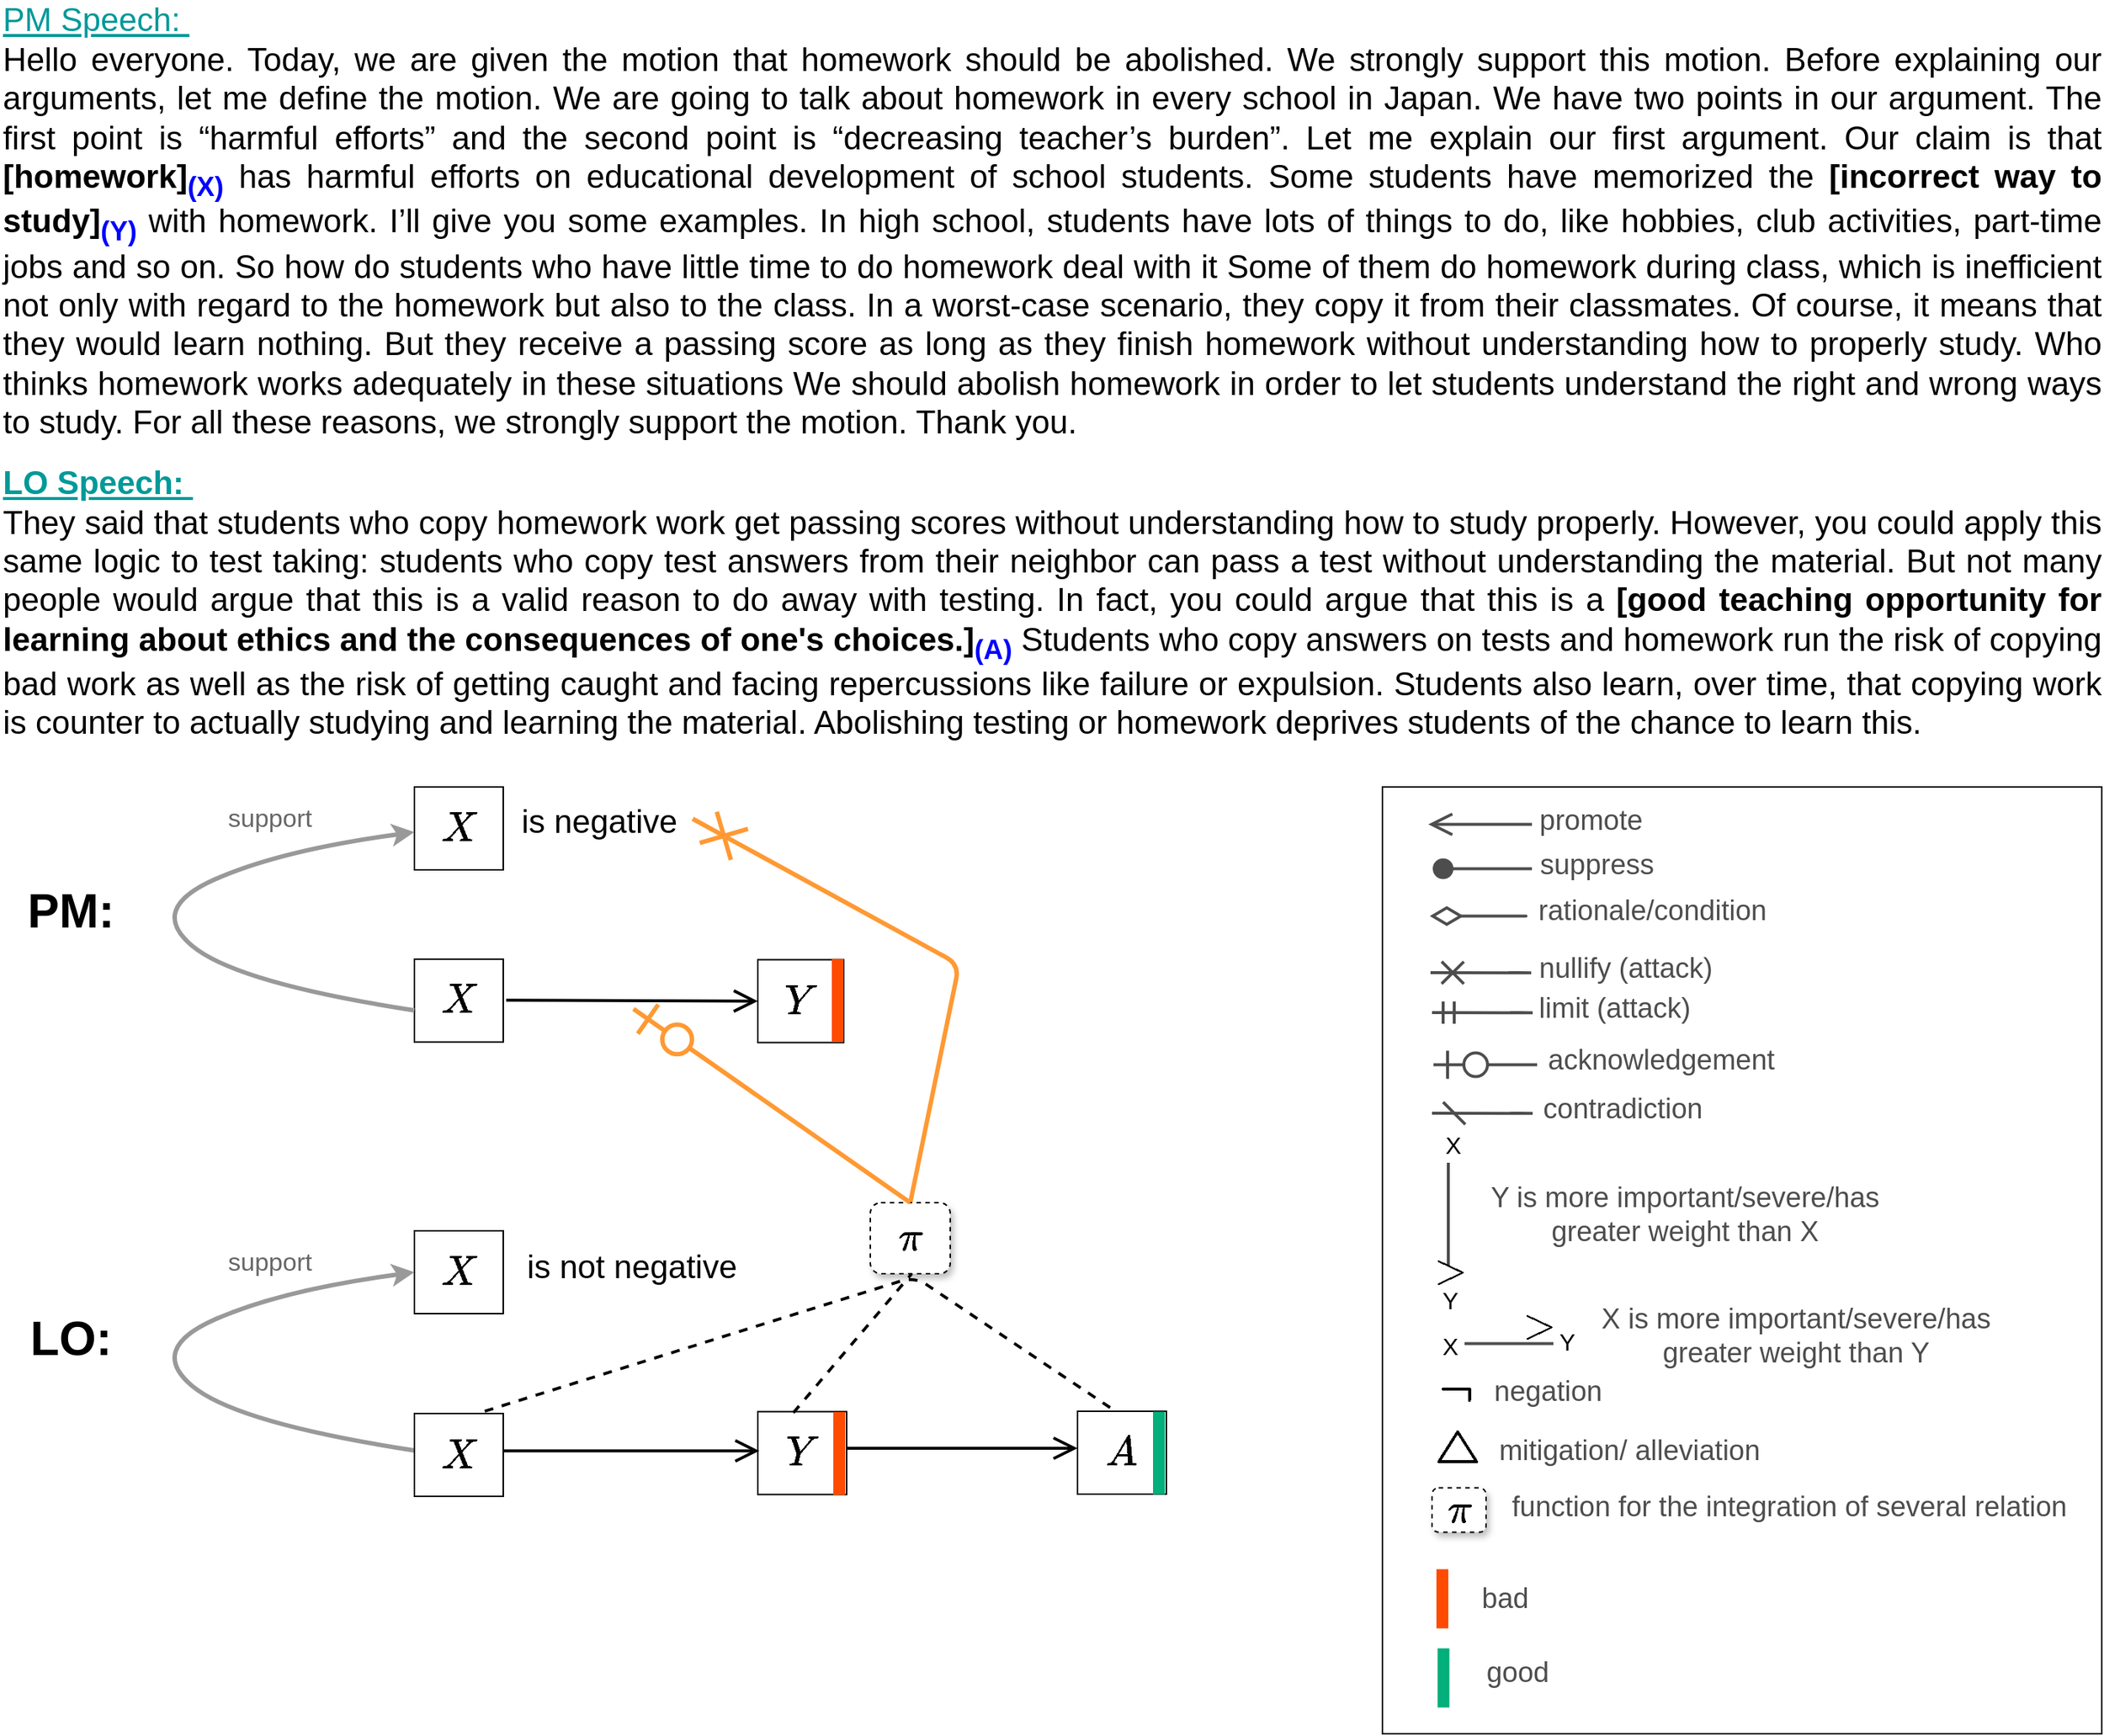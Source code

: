<mxfile version="16.1.2" type="device"><diagram id="NebdKccpn1Tcwdz-Rh-k" name="Page-1"><mxGraphModel dx="1261" dy="2596" grid="1" gridSize="10" guides="1" tooltips="1" connect="1" arrows="1" fold="1" page="1" pageScale="1" pageWidth="1100" pageHeight="1700" math="1" shadow="0"><root><mxCell id="0"/><mxCell id="1" parent="0"/><mxCell id="UqYzVpXplDqsbALxIXjI-1" value="&lt;div style=&quot;text-align: justify ; font-size: 22px&quot;&gt;&lt;font style=&quot;font-size: 22px&quot; color=&quot;#009999&quot;&gt;&lt;u&gt;PM Speech:&amp;nbsp;&lt;/u&gt;&lt;/font&gt;&lt;/div&gt;&lt;div style=&quot;text-align: justify&quot;&gt;&lt;span style=&quot;font-size: 22px&quot;&gt;Hello everyone. Today, we are given the motion that homework should be abolished. We strongly support this motion. Before explaining our arguments, let me define the motion. We are going to talk about homework in every school in Japan. We have two points in our argument. The first point is “harmful efforts” and the second point is “decreasing teacher’s burden”. Let me explain our first argument. Our claim is that &lt;b&gt;[homework]&lt;sub&gt;&lt;font color=&quot;#0000ff&quot;&gt;(X)&lt;/font&gt;&lt;/sub&gt;&lt;/b&gt; has harmful efforts on educational development of school students. Some students have memorized the &lt;b&gt;[incorrect way to study]&lt;sub&gt;&lt;font color=&quot;#0000ff&quot;&gt;(Y)&lt;/font&gt;&lt;/sub&gt;&lt;/b&gt; with homework. I’ll give you some examples. In high school, students have lots of things to do, like hobbies, club activities, part-time jobs and so on. So how do students who have little time to do homework deal with it Some of them do homework during class, which is inefficient not only with regard to the homework but also to the class. In a worst-case scenario, they copy it from their classmates. Of course, it means that they would learn nothing. But they receive a passing score as long as they finish homework without understanding how to properly study. Who thinks homework works adequately in these situations We should abolish homework in order to let students understand the right and wrong ways to study. For all these reasons, we strongly support the motion. Thank you.&lt;/span&gt;&lt;br&gt;&lt;/div&gt;" style="text;html=1;strokeColor=none;fillColor=none;align=left;verticalAlign=middle;whiteSpace=wrap;rounded=0;" parent="1" vertex="1"><mxGeometry x="592" y="-22" width="1420" height="300" as="geometry"/></mxCell><mxCell id="UqYzVpXplDqsbALxIXjI-18" value="&lt;font size=&quot;1&quot;&gt;&lt;b style=&quot;font-size: 32px&quot;&gt;PM:&lt;/b&gt;&lt;/font&gt;" style="text;html=1;strokeColor=none;fillColor=none;align=center;verticalAlign=middle;whiteSpace=wrap;rounded=0;" parent="1" vertex="1"><mxGeometry x="600" y="574" width="80" height="40" as="geometry"/></mxCell><mxCell id="UqYzVpXplDqsbALxIXjI-19" value="&lt;font size=&quot;1&quot;&gt;&lt;b style=&quot;font-size: 32px&quot;&gt;LO:&lt;/b&gt;&lt;/font&gt;" style="text;html=1;strokeColor=none;fillColor=none;align=center;verticalAlign=middle;whiteSpace=wrap;rounded=0;" parent="1" vertex="1"><mxGeometry x="600" y="862.75" width="80" height="40" as="geometry"/></mxCell><mxCell id="UqYzVpXplDqsbALxIXjI-66" value="&lt;font style=&quot;font-size: 24px&quot;&gt;$$X$$&lt;/font&gt;" style="whiteSpace=wrap;html=1;align=center;" parent="1" vertex="1"><mxGeometry x="872" y="510" width="60" height="56" as="geometry"/></mxCell><mxCell id="UqYzVpXplDqsbALxIXjI-67" value="&lt;font style=&quot;font-size: 22px&quot;&gt;is negative&lt;/font&gt;" style="text;html=1;strokeColor=none;fillColor=none;align=center;verticalAlign=middle;whiteSpace=wrap;rounded=0;" parent="1" vertex="1"><mxGeometry x="942" y="516.5" width="110" height="35" as="geometry"/></mxCell><mxCell id="UqYzVpXplDqsbALxIXjI-78" value="&lt;font style=&quot;font-size: 17px&quot; color=&quot;#666666&quot;&gt;support&lt;/font&gt;" style="text;html=1;fillColor=none;align=center;verticalAlign=middle;whiteSpace=wrap;rounded=0;rotation=0;" parent="1" vertex="1"><mxGeometry x="742" y="516.5" width="65" height="30" as="geometry"/></mxCell><mxCell id="UqYzVpXplDqsbALxIXjI-79" value="&lt;font style=&quot;font-size: 24px&quot;&gt;$$X$$&lt;/font&gt;" style="whiteSpace=wrap;html=1;align=center;" parent="1" vertex="1"><mxGeometry x="872" y="810" width="60" height="56" as="geometry"/></mxCell><mxCell id="UqYzVpXplDqsbALxIXjI-80" value="&lt;font style=&quot;font-size: 22px&quot;&gt;is not negative&lt;/font&gt;" style="text;html=1;strokeColor=none;fillColor=none;align=center;verticalAlign=middle;whiteSpace=wrap;rounded=0;" parent="1" vertex="1"><mxGeometry x="940" y="817.5" width="158" height="35" as="geometry"/></mxCell><mxCell id="UqYzVpXplDqsbALxIXjI-85" value="" style="curved=1;endArrow=classic;html=1;strokeWidth=3;exitX=0;exitY=0.5;exitDx=0;exitDy=0;entryX=0;entryY=0.5;entryDx=0;entryDy=0;strokeColor=#999999;" parent="1" target="UqYzVpXplDqsbALxIXjI-79" edge="1"><mxGeometry width="50" height="50" relative="1" as="geometry"><mxPoint x="872" y="958.5" as="sourcePoint"/><mxPoint x="642" y="910.0" as="targetPoint"/><Array as="points"><mxPoint x="752" y="940"/><mxPoint x="692" y="890.0"/><mxPoint x="782" y="850"/></Array></mxGeometry></mxCell><mxCell id="UqYzVpXplDqsbALxIXjI-86" value="&lt;font style=&quot;font-size: 17px&quot; color=&quot;#666666&quot;&gt;support&lt;/font&gt;" style="text;html=1;fillColor=none;align=center;verticalAlign=middle;whiteSpace=wrap;rounded=0;rotation=0;" parent="1" vertex="1"><mxGeometry x="742" y="816.5" width="65" height="30" as="geometry"/></mxCell><mxCell id="TlyaoN2gSQJr0GqYaBix-1" value="&lt;div style=&quot;text-align: justify ; font-size: 22px&quot;&gt;&lt;font style=&quot;font-size: 22px&quot; color=&quot;#009999&quot;&gt;&lt;b&gt;&lt;u&gt;LO Speech:&amp;nbsp;&lt;/u&gt;&lt;/b&gt;&lt;/font&gt;&lt;/div&gt;&lt;div style=&quot;text-align: justify&quot;&gt;&lt;span style=&quot;font-size: 22px&quot;&gt;They said that students who copy homework work get passing scores without understanding how to study properly. However, you could apply this same logic to test taking: students who copy test answers from their neighbor can pass a test without understanding the material. But not many people would argue that this is a valid reason to do away with testing. In fact, you could argue that this is a &lt;b&gt;[good teaching opportunity for learning about ethics and the consequences of one's choices.]&lt;sub&gt;&lt;font color=&quot;#0000ff&quot;&gt;(A)&lt;/font&gt;&lt;/sub&gt;&lt;/b&gt; Students who copy answers on tests and homework run the risk of copying bad work as well as the risk of getting caught and facing repercussions like failure or expulsion. Students also learn, over time, that copying work is counter to actually studying and learning the material. Abolishing testing or homework deprives students of the chance to learn this.&lt;/span&gt;&lt;br&gt;&lt;/div&gt;" style="text;html=1;strokeColor=none;fillColor=none;align=left;verticalAlign=middle;whiteSpace=wrap;rounded=0;" parent="1" vertex="1"><mxGeometry x="592" y="291" width="1420" height="190" as="geometry"/></mxCell><mxCell id="zVyg_gZ9mH3cBOG2_dau-1" value="&lt;span style=&quot;font-size: 24px&quot;&gt;$$X$$&lt;/span&gt;" style="whiteSpace=wrap;html=1;align=center;" parent="1" vertex="1"><mxGeometry x="872" y="933.5" width="60" height="56" as="geometry"/></mxCell><mxCell id="zVyg_gZ9mH3cBOG2_dau-2" value="&lt;font style=&quot;font-size: 24px&quot;&gt;$$Y$$&lt;/font&gt;" style="whiteSpace=wrap;html=1;align=center;" parent="1" vertex="1"><mxGeometry x="1104" y="932.25" width="60" height="56" as="geometry"/></mxCell><mxCell id="a3201PuDjMksrVRd_3H--1" value="" style="endArrow=open;html=1;fontColor=#666666;endSize=12;entryX=0;entryY=0.5;entryDx=0;entryDy=0;endFill=0;strokeWidth=2;" parent="1" edge="1"><mxGeometry width="50" height="50" relative="1" as="geometry"><mxPoint x="932" y="958.75" as="sourcePoint"/><mxPoint x="1105" y="958.75" as="targetPoint"/></mxGeometry></mxCell><mxCell id="a3201PuDjMksrVRd_3H--5" value="" style="whiteSpace=wrap;html=1;fontColor=#666666;strokeColor=none;fillColor=#FF4B00;" parent="1" vertex="1"><mxGeometry x="1155" y="932.5" width="8" height="56" as="geometry"/></mxCell><mxCell id="a3201PuDjMksrVRd_3H--9" value="&lt;span style=&quot;font-size: 24px&quot;&gt;$$X$$&lt;/span&gt;" style="whiteSpace=wrap;html=1;align=center;" parent="1" vertex="1"><mxGeometry x="872" y="626.38" width="60" height="56" as="geometry"/></mxCell><mxCell id="a3201PuDjMksrVRd_3H--10" value="&lt;font style=&quot;font-size: 24px&quot;&gt;$$Y$$&lt;/font&gt;" style="whiteSpace=wrap;html=1;align=center;" parent="1" vertex="1"><mxGeometry x="1104" y="626.75" width="58" height="56" as="geometry"/></mxCell><mxCell id="a3201PuDjMksrVRd_3H--11" value="" style="whiteSpace=wrap;html=1;fontColor=#666666;strokeColor=none;fillColor=#FF4B00;" parent="1" vertex="1"><mxGeometry x="1154" y="626.25" width="8" height="56" as="geometry"/></mxCell><mxCell id="a3201PuDjMksrVRd_3H--12" value="" style="endArrow=open;html=1;fontColor=#666666;endSize=12;entryX=0;entryY=0.5;entryDx=0;entryDy=0;endFill=0;strokeWidth=2;exitX=1;exitY=0.5;exitDx=0;exitDy=0;" parent="1" target="a3201PuDjMksrVRd_3H--10" edge="1"><mxGeometry width="50" height="50" relative="1" as="geometry"><mxPoint x="934" y="654.08" as="sourcePoint"/><mxPoint x="1100" y="654.33" as="targetPoint"/></mxGeometry></mxCell><mxCell id="hndT9x4nRhEQMueXy8tr-1" value="" style="curved=1;endArrow=classic;html=1;strokeWidth=3;exitX=0;exitY=0.5;exitDx=0;exitDy=0;entryX=0;entryY=0.5;entryDx=0;entryDy=0;strokeColor=#999999;" parent="1" edge="1"><mxGeometry width="50" height="50" relative="1" as="geometry"><mxPoint x="872" y="661" as="sourcePoint"/><mxPoint x="872" y="540.5" as="targetPoint"/><Array as="points"><mxPoint x="752" y="642.5"/><mxPoint x="692" y="592.5"/><mxPoint x="782" y="552.5"/></Array></mxGeometry></mxCell><mxCell id="hndT9x4nRhEQMueXy8tr-4" value="" style="endArrow=none;html=1;endSize=0;strokeWidth=3;startArrow=cross;startFill=0;startSize=20;strokeColor=#FF9933;entryX=0.5;entryY=0;entryDx=0;entryDy=0;" parent="1" target="uxArnjOWM-Cs2hUMUs9b-4" edge="1"><mxGeometry width="50" height="50" relative="1" as="geometry"><mxPoint x="1060" y="531.5" as="sourcePoint"/><mxPoint x="1094" y="831.5" as="targetPoint"/><Array as="points"><mxPoint x="1240" y="630"/></Array></mxGeometry></mxCell><mxCell id="uxArnjOWM-Cs2hUMUs9b-1" value="&lt;font style=&quot;font-size: 24px&quot;&gt;$$A$$&lt;/font&gt;" style="whiteSpace=wrap;html=1;align=center;" parent="1" vertex="1"><mxGeometry x="1320" y="932" width="60" height="56" as="geometry"/></mxCell><mxCell id="uxArnjOWM-Cs2hUMUs9b-2" value="" style="whiteSpace=wrap;html=1;fontColor=#666666;strokeColor=none;fillColor=#03AF7A;" parent="1" vertex="1"><mxGeometry x="1371" y="932.25" width="8" height="56" as="geometry"/></mxCell><mxCell id="uxArnjOWM-Cs2hUMUs9b-3" value="" style="endArrow=open;html=1;fontColor=#666666;endSize=12;endFill=0;strokeWidth=2;" parent="1" edge="1"><mxGeometry width="50" height="50" relative="1" as="geometry"><mxPoint x="1164" y="957" as="sourcePoint"/><mxPoint x="1320" y="957" as="targetPoint"/></mxGeometry></mxCell><mxCell id="uxArnjOWM-Cs2hUMUs9b-4" value="&lt;font style=&quot;font-size: 24px&quot;&gt;$$\pi$$&lt;/font&gt;" style="whiteSpace=wrap;html=1;dashed=1;perimeterSpacing=0;shadow=1;align=center;rounded=1;" parent="1" vertex="1"><mxGeometry x="1180" y="791" width="54" height="48" as="geometry"/></mxCell><mxCell id="uxArnjOWM-Cs2hUMUs9b-5" value="" style="endArrow=none;html=1;fontColor=#666666;endSize=12;strokeColor=#000000;dashed=1;strokeWidth=2;endFill=0;exitX=0.5;exitY=0;exitDx=0;exitDy=0;entryX=0.75;entryY=0;entryDx=0;entryDy=0;" parent="1" edge="1"><mxGeometry width="50" height="50" relative="1" as="geometry"><mxPoint x="1342" y="929.5" as="sourcePoint"/><mxPoint x="917" y="932.75" as="targetPoint"/><Array as="points"><mxPoint x="1210" y="841"/></Array></mxGeometry></mxCell><mxCell id="uxArnjOWM-Cs2hUMUs9b-6" value="" style="endArrow=none;html=1;strokeWidth=2;exitX=0.5;exitY=0;exitDx=0;exitDy=0;dashed=1;" parent="1" edge="1"><mxGeometry width="50" height="50" relative="1" as="geometry"><mxPoint x="1128" y="933.0" as="sourcePoint"/><mxPoint x="1208" y="839.0" as="targetPoint"/></mxGeometry></mxCell><mxCell id="uxArnjOWM-Cs2hUMUs9b-7" value="" style="endArrow=none;html=1;endSize=0;strokeWidth=3;startArrow=ERzeroToOne;startFill=1;startSize=20;strokeColor=#FF9933;entryX=0.5;entryY=0;entryDx=0;entryDy=0;" parent="1" target="uxArnjOWM-Cs2hUMUs9b-4" edge="1"><mxGeometry width="50" height="50" relative="1" as="geometry"><mxPoint x="1020" y="660" as="sourcePoint"/><mxPoint x="1040" y="950" as="targetPoint"/><Array as="points"/></mxGeometry></mxCell><mxCell id="Y57tJFWXpe-ROzWeWdU_-1" value="" style="rounded=0;whiteSpace=wrap;html=1;glass=0;sketch=0;strokeColor=default;fillColor=none;" vertex="1" parent="1"><mxGeometry x="1526" y="510" width="486" height="640" as="geometry"/></mxCell><mxCell id="Y57tJFWXpe-ROzWeWdU_-2" value="" style="endArrow=ERzeroToOne;html=1;endFill=1;endSize=16;strokeWidth=2;strokeColor=#4D4D4D;" edge="1" parent="1"><mxGeometry width="50" height="50" relative="1" as="geometry"><mxPoint x="1630.5" y="697.75" as="sourcePoint"/><mxPoint x="1560.5" y="697.75" as="targetPoint"/></mxGeometry></mxCell><mxCell id="Y57tJFWXpe-ROzWeWdU_-3" value="" style="endArrow=none;html=1;endSize=16;strokeWidth=2;strokeColor=#4D4D4D;" edge="1" parent="1"><mxGeometry width="50" height="50" relative="1" as="geometry"><mxPoint x="1570.5" y="834.0" as="sourcePoint"/><mxPoint x="1570.5" y="764.0" as="targetPoint"/></mxGeometry></mxCell><mxCell id="Y57tJFWXpe-ROzWeWdU_-4" value="&lt;span style=&quot;font-size: 24px&quot;&gt;&lt;font style=&quot;font-size: 24px&quot;&gt;$$&amp;gt;$$&lt;/font&gt;&lt;/span&gt;" style="text;html=1;strokeColor=none;fillColor=none;align=center;verticalAlign=middle;whiteSpace=wrap;rounded=0;fontSize=24;fontStyle=1;horizontal=1;" vertex="1" parent="1"><mxGeometry x="1551.5" y="827" width="40" height="20" as="geometry"/></mxCell><mxCell id="Y57tJFWXpe-ROzWeWdU_-5" value="&lt;span style=&quot;font-size: 19px&quot;&gt;Y is more important/severe/has greater weight than X&lt;/span&gt;" style="text;html=1;strokeColor=none;fillColor=none;align=center;verticalAlign=middle;whiteSpace=wrap;rounded=0;fontColor=#4D4D4D;" vertex="1" parent="1"><mxGeometry x="1582.5" y="774" width="294.5" height="50" as="geometry"/></mxCell><mxCell id="Y57tJFWXpe-ROzWeWdU_-6" value="&lt;font style=&quot;font-size: 16px&quot;&gt;X&lt;/font&gt;" style="text;html=1;strokeColor=none;fillColor=none;align=center;verticalAlign=middle;whiteSpace=wrap;rounded=0;fontSize=14;" vertex="1" parent="1"><mxGeometry x="1553.5" y="741.75" width="40" height="20" as="geometry"/></mxCell><mxCell id="Y57tJFWXpe-ROzWeWdU_-7" value="&lt;font style=&quot;font-size: 16px&quot;&gt;Y&lt;/font&gt;" style="text;html=1;strokeColor=none;fillColor=none;align=center;verticalAlign=middle;whiteSpace=wrap;rounded=0;fontSize=14;" vertex="1" parent="1"><mxGeometry x="1551.5" y="847" width="40" height="20" as="geometry"/></mxCell><mxCell id="Y57tJFWXpe-ROzWeWdU_-8" value="" style="endArrow=none;html=1;endSize=0;strokeWidth=2;startArrow=cross;startFill=0;startSize=12;strokeColor=#4D4D4D;" edge="1" parent="1"><mxGeometry width="50" height="50" relative="1" as="geometry"><mxPoint x="1558.5" y="635.5" as="sourcePoint"/><mxPoint x="1626.5" y="635.62" as="targetPoint"/><Array as="points"><mxPoint x="1626.5" y="635.62"/><mxPoint x="1608.5" y="635.5"/></Array></mxGeometry></mxCell><mxCell id="Y57tJFWXpe-ROzWeWdU_-9" value="&lt;font style=&quot;font-size: 19px&quot;&gt;nullify (attack)&lt;/font&gt;" style="text;html=1;strokeColor=none;fillColor=none;align=center;verticalAlign=middle;whiteSpace=wrap;rounded=0;fontColor=#4D4D4D;" vertex="1" parent="1"><mxGeometry x="1620.5" y="615.75" width="138.5" height="34" as="geometry"/></mxCell><mxCell id="Y57tJFWXpe-ROzWeWdU_-10" value="" style="endArrow=open;html=1;fontColor=#666666;endSize=12;endFill=0;strokeWidth=2;strokeColor=#4D4D4D;" edge="1" parent="1"><mxGeometry width="50" height="50" relative="1" as="geometry"><mxPoint x="1627" y="535.25" as="sourcePoint"/><mxPoint x="1557" y="535.25" as="targetPoint"/></mxGeometry></mxCell><mxCell id="Y57tJFWXpe-ROzWeWdU_-11" value="&lt;span style=&quot;font-size: 19px&quot;&gt;promote&lt;/span&gt;" style="text;html=1;strokeColor=none;fillColor=none;align=center;verticalAlign=middle;whiteSpace=wrap;rounded=0;fontColor=#4D4D4D;" vertex="1" parent="1"><mxGeometry x="1627" y="516.25" width="80" height="34" as="geometry"/></mxCell><mxCell id="Y57tJFWXpe-ROzWeWdU_-12" value="" style="endArrow=oval;html=1;fontColor=#666666;endSize=12;endFill=1;strokeWidth=2;strokeColor=#4D4D4D;" edge="1" parent="1"><mxGeometry width="50" height="50" relative="1" as="geometry"><mxPoint x="1627" y="565.25" as="sourcePoint"/><mxPoint x="1567" y="565.25" as="targetPoint"/></mxGeometry></mxCell><mxCell id="Y57tJFWXpe-ROzWeWdU_-13" value="&lt;span style=&quot;font-size: 19px&quot;&gt;suppress&lt;/span&gt;" style="text;html=1;strokeColor=none;fillColor=none;align=center;verticalAlign=middle;whiteSpace=wrap;rounded=0;fontColor=#4D4D4D;" vertex="1" parent="1"><mxGeometry x="1631" y="546.25" width="80" height="34" as="geometry"/></mxCell><mxCell id="Y57tJFWXpe-ROzWeWdU_-14" value="" style="endArrow=none;html=1;endSize=0;strokeWidth=2;startArrow=diamondThin;startFill=0;startSize=17;strokeColor=#4D4D4D;" edge="1" parent="1"><mxGeometry width="50" height="50" relative="1" as="geometry"><mxPoint x="1558" y="597.25" as="sourcePoint"/><mxPoint x="1596" y="597.25" as="targetPoint"/><Array as="points"><mxPoint x="1628" y="597.25"/><mxPoint x="1606" y="597.25"/></Array></mxGeometry></mxCell><mxCell id="Y57tJFWXpe-ROzWeWdU_-15" value="&lt;font style=&quot;font-size: 19px&quot;&gt;rationale/condition&lt;/font&gt;" style="text;html=1;strokeColor=none;fillColor=none;align=center;verticalAlign=middle;whiteSpace=wrap;rounded=0;fontColor=#4D4D4D;" vertex="1" parent="1"><mxGeometry x="1623" y="577.25" width="171" height="34" as="geometry"/></mxCell><mxCell id="Y57tJFWXpe-ROzWeWdU_-16" value="&lt;font style=&quot;font-size: 19px&quot;&gt;acknowledgement&lt;/font&gt;" style="text;html=1;strokeColor=none;fillColor=none;align=center;verticalAlign=middle;whiteSpace=wrap;rounded=0;fontColor=#4D4D4D;" vertex="1" parent="1"><mxGeometry x="1631" y="677.75" width="167" height="34" as="geometry"/></mxCell><mxCell id="Y57tJFWXpe-ROzWeWdU_-17" value="" style="endArrow=none;html=1;endSize=16;strokeWidth=2;strokeColor=#4D4D4D;" edge="1" parent="1"><mxGeometry width="50" height="50" relative="1" as="geometry"><mxPoint x="1641.5" y="886.25" as="sourcePoint"/><mxPoint x="1581.5" y="886.25" as="targetPoint"/></mxGeometry></mxCell><mxCell id="Y57tJFWXpe-ROzWeWdU_-18" value="&lt;span style=&quot;font-size: 24px&quot;&gt;&lt;font style=&quot;font-size: 24px&quot;&gt;$$&amp;gt;$$&lt;/font&gt;&lt;/span&gt;" style="text;html=1;strokeColor=none;fillColor=none;align=center;verticalAlign=middle;whiteSpace=wrap;rounded=0;fontSize=24;fontStyle=1;horizontal=1;" vertex="1" parent="1"><mxGeometry x="1611.5" y="864.25" width="40" height="20" as="geometry"/></mxCell><mxCell id="Y57tJFWXpe-ROzWeWdU_-19" value="&lt;font style=&quot;font-size: 16px&quot;&gt;X&lt;/font&gt;" style="text;html=1;strokeColor=none;fillColor=none;align=center;verticalAlign=middle;whiteSpace=wrap;rounded=0;fontSize=14;" vertex="1" parent="1"><mxGeometry x="1551.5" y="878.25" width="40" height="20" as="geometry"/></mxCell><mxCell id="Y57tJFWXpe-ROzWeWdU_-20" value="&lt;font style=&quot;font-size: 16px&quot;&gt;Y&lt;/font&gt;" style="text;html=1;strokeColor=none;fillColor=none;align=center;verticalAlign=middle;whiteSpace=wrap;rounded=0;fontSize=14;" vertex="1" parent="1"><mxGeometry x="1630.5" y="875.25" width="40" height="20" as="geometry"/></mxCell><mxCell id="Y57tJFWXpe-ROzWeWdU_-21" value="&lt;span style=&quot;font-size: 19px&quot;&gt;X is more important/severe/has greater weight&amp;nbsp;&lt;/span&gt;&lt;span style=&quot;font-size: 19px&quot;&gt;than Y&lt;/span&gt;" style="text;html=1;strokeColor=none;fillColor=none;align=center;verticalAlign=middle;whiteSpace=wrap;rounded=0;fontColor=#4D4D4D;" vertex="1" parent="1"><mxGeometry x="1671.5" y="864.25" width="266.5" height="34" as="geometry"/></mxCell><mxCell id="Y57tJFWXpe-ROzWeWdU_-22" value="" style="endArrow=none;html=1;endSize=0;strokeWidth=2;startArrow=dash;startFill=0;startSize=12;strokeColor=#4D4D4D;" edge="1" parent="1"><mxGeometry width="50" height="50" relative="1" as="geometry"><mxPoint x="1559.5" y="730.5" as="sourcePoint"/><mxPoint x="1627.5" y="730.62" as="targetPoint"/><Array as="points"><mxPoint x="1627.5" y="730.62"/><mxPoint x="1609.5" y="730.5"/></Array></mxGeometry></mxCell><mxCell id="Y57tJFWXpe-ROzWeWdU_-23" value="&lt;font style=&quot;font-size: 19px&quot;&gt;contradiction&lt;/font&gt;" style="text;html=1;strokeColor=none;fillColor=none;align=center;verticalAlign=middle;whiteSpace=wrap;rounded=0;fontColor=#4D4D4D;" vertex="1" parent="1"><mxGeometry x="1633.5" y="710.75" width="109" height="34" as="geometry"/></mxCell><mxCell id="Y57tJFWXpe-ROzWeWdU_-24" value="" style="whiteSpace=wrap;html=1;fontColor=#666666;strokeColor=none;fillColor=#FF4B00;" vertex="1" parent="1"><mxGeometry x="1562.5" y="1038.75" width="8" height="40" as="geometry"/></mxCell><mxCell id="Y57tJFWXpe-ROzWeWdU_-25" value="&lt;span style=&quot;font-size: 19px&quot;&gt;bad&lt;/span&gt;" style="text;html=1;strokeColor=none;fillColor=none;align=center;verticalAlign=middle;whiteSpace=wrap;rounded=0;fontColor=#4D4D4D;" vertex="1" parent="1"><mxGeometry x="1581" y="1041.75" width="55.5" height="34" as="geometry"/></mxCell><mxCell id="Y57tJFWXpe-ROzWeWdU_-26" value="" style="whiteSpace=wrap;html=1;fontColor=#666666;strokeColor=none;fillColor=#03AF7A;" vertex="1" parent="1"><mxGeometry x="1563.25" y="1092.25" width="8" height="40" as="geometry"/></mxCell><mxCell id="Y57tJFWXpe-ROzWeWdU_-27" value="&lt;span style=&quot;font-size: 19px&quot;&gt;good&lt;/span&gt;" style="text;html=1;strokeColor=none;fillColor=none;align=center;verticalAlign=middle;whiteSpace=wrap;rounded=0;fontColor=#4D4D4D;" vertex="1" parent="1"><mxGeometry x="1584" y="1092.25" width="66.5" height="34" as="geometry"/></mxCell><mxCell id="Y57tJFWXpe-ROzWeWdU_-28" value="&lt;span style=&quot;font-size: 19px&quot;&gt;mitigation/&amp;nbsp;&lt;/span&gt;&lt;span style=&quot;font-size: 19px&quot;&gt;alleviation&lt;/span&gt;" style="text;html=1;strokeColor=none;fillColor=none;align=center;verticalAlign=middle;whiteSpace=wrap;rounded=0;fontColor=#4D4D4D;" vertex="1" parent="1"><mxGeometry x="1600.25" y="941.5" width="186" height="34" as="geometry"/></mxCell><mxCell id="Y57tJFWXpe-ROzWeWdU_-29" value="&lt;font style=&quot;font-size: 26px&quot;&gt;$$\boldsymbol{\triangle}$$&lt;/font&gt;" style="text;html=1;strokeColor=none;fillColor=none;align=center;verticalAlign=middle;whiteSpace=wrap;rounded=0;" vertex="1" parent="1"><mxGeometry x="1547.25" y="940.5" width="60" height="35" as="geometry"/></mxCell><mxCell id="Y57tJFWXpe-ROzWeWdU_-30" value="&lt;font style=&quot;font-size: 26px&quot;&gt;$$\boldsymbol{\neg}$$&lt;/font&gt;" style="text;html=1;strokeColor=none;fillColor=none;align=center;verticalAlign=middle;whiteSpace=wrap;rounded=0;" vertex="1" parent="1"><mxGeometry x="1545.5" y="901.5" width="60" height="35" as="geometry"/></mxCell><mxCell id="Y57tJFWXpe-ROzWeWdU_-31" value="&lt;span style=&quot;font-size: 19px&quot;&gt;negation&lt;/span&gt;" style="text;html=1;strokeColor=none;fillColor=none;align=center;verticalAlign=middle;whiteSpace=wrap;rounded=0;fontColor=#4D4D4D;" vertex="1" parent="1"><mxGeometry x="1598" y="901.5" width="80" height="34" as="geometry"/></mxCell><mxCell id="Y57tJFWXpe-ROzWeWdU_-32" value="&lt;font style=&quot;font-size: 24px&quot;&gt;$$\pi$$&lt;/font&gt;" style="whiteSpace=wrap;html=1;dashed=1;perimeterSpacing=0;shadow=1;align=center;rounded=1;" vertex="1" parent="1"><mxGeometry x="1559.5" y="983.75" width="36.5" height="30" as="geometry"/></mxCell><mxCell id="Y57tJFWXpe-ROzWeWdU_-33" value="&lt;span style=&quot;font-size: 19px&quot;&gt;function for the integration of several relation&lt;/span&gt;" style="text;html=1;strokeColor=none;fillColor=none;align=center;verticalAlign=middle;whiteSpace=wrap;rounded=0;fontColor=#4D4D4D;" vertex="1" parent="1"><mxGeometry x="1600.25" y="979.75" width="401.75" height="34" as="geometry"/></mxCell><mxCell id="Y57tJFWXpe-ROzWeWdU_-34" value="" style="endArrow=none;html=1;endSize=0;strokeWidth=2;startArrow=ERmandOne;startFill=0;startSize=12;strokeColor=#4D4D4D;" edge="1" parent="1"><mxGeometry width="50" height="50" relative="1" as="geometry"><mxPoint x="1559.5" y="662.5" as="sourcePoint"/><mxPoint x="1627.5" y="662.62" as="targetPoint"/><Array as="points"><mxPoint x="1627.5" y="662.62"/><mxPoint x="1609.5" y="662.5"/></Array></mxGeometry></mxCell><mxCell id="Y57tJFWXpe-ROzWeWdU_-35" value="&lt;span style=&quot;font-size: 19px&quot;&gt;limit (attack)&lt;/span&gt;" style="text;html=1;strokeColor=none;fillColor=none;align=center;verticalAlign=middle;whiteSpace=wrap;rounded=0;fontColor=#4D4D4D;" vertex="1" parent="1"><mxGeometry x="1618.5" y="642.75" width="127.5" height="34" as="geometry"/></mxCell></root></mxGraphModel></diagram></mxfile>